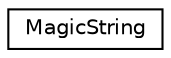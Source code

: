 digraph "Graphical Class Hierarchy"
{
 // LATEX_PDF_SIZE
  edge [fontname="Helvetica",fontsize="10",labelfontname="Helvetica",labelfontsize="10"];
  node [fontname="Helvetica",fontsize="10",shape=record];
  rankdir="LR";
  Node0 [label="MagicString",height=0.2,width=0.4,color="black", fillcolor="white", style="filled",URL="$classMagicString.html",tooltip=" "];
}
